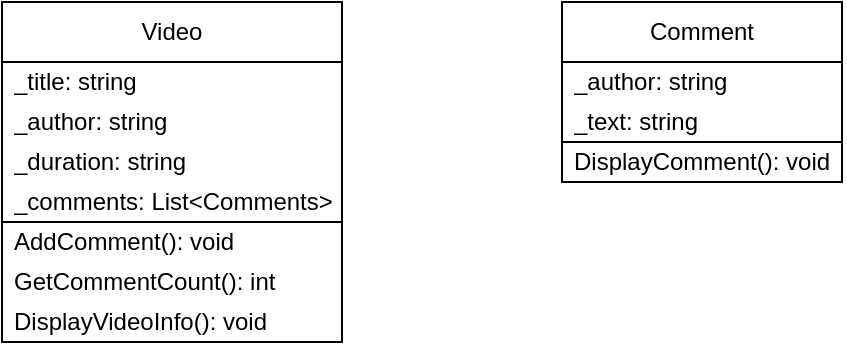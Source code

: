 <mxfile>
    <diagram id="CphQQEVGam2u7sUoaFXc" name="Page-1">
        <mxGraphModel dx="621" dy="485" grid="1" gridSize="10" guides="1" tooltips="1" connect="1" arrows="1" fold="1" page="1" pageScale="1" pageWidth="850" pageHeight="1100" math="0" shadow="0">
            <root>
                <mxCell id="0"/>
                <mxCell id="1" parent="0"/>
                <mxCell id="2" value="Video" style="swimlane;fontStyle=0;childLayout=stackLayout;horizontal=1;startSize=30;horizontalStack=0;resizeParent=1;resizeParentMax=0;resizeLast=0;collapsible=1;marginBottom=0;whiteSpace=wrap;html=1;" vertex="1" parent="1">
                    <mxGeometry x="200" y="520" width="170" height="170" as="geometry">
                        <mxRectangle x="40" y="520" width="80" height="30" as="alternateBounds"/>
                    </mxGeometry>
                </mxCell>
                <mxCell id="3" value="_title: string" style="text;strokeColor=none;fillColor=none;align=left;verticalAlign=middle;spacingLeft=4;spacingRight=4;overflow=hidden;points=[[0,0.5],[1,0.5]];portConstraint=eastwest;rotatable=0;whiteSpace=wrap;html=1;" vertex="1" parent="2">
                    <mxGeometry y="30" width="170" height="20" as="geometry"/>
                </mxCell>
                <mxCell id="4" value="_author: string" style="text;strokeColor=none;fillColor=none;align=left;verticalAlign=middle;spacingLeft=4;spacingRight=4;overflow=hidden;points=[[0,0.5],[1,0.5]];portConstraint=eastwest;rotatable=0;whiteSpace=wrap;html=1;" vertex="1" parent="2">
                    <mxGeometry y="50" width="170" height="20" as="geometry"/>
                </mxCell>
                <mxCell id="5" value="_duration: string" style="text;strokeColor=none;fillColor=none;align=left;verticalAlign=middle;spacingLeft=4;spacingRight=4;overflow=hidden;points=[[0,0.5],[1,0.5]];portConstraint=eastwest;rotatable=0;whiteSpace=wrap;html=1;" vertex="1" parent="2">
                    <mxGeometry y="70" width="170" height="20" as="geometry"/>
                </mxCell>
                <mxCell id="6" value="_comments: List&amp;lt;Comments&amp;gt;" style="text;strokeColor=none;fillColor=none;align=left;verticalAlign=middle;spacingLeft=4;spacingRight=4;overflow=hidden;points=[[0,0.5],[1,0.5]];portConstraint=eastwest;rotatable=0;whiteSpace=wrap;html=1;" vertex="1" parent="2">
                    <mxGeometry y="90" width="170" height="20" as="geometry"/>
                </mxCell>
                <mxCell id="7" value="" style="endArrow=none;html=1;" edge="1" parent="2">
                    <mxGeometry width="50" height="50" relative="1" as="geometry">
                        <mxPoint y="110" as="sourcePoint"/>
                        <mxPoint x="170" y="110" as="targetPoint"/>
                        <Array as="points">
                            <mxPoint x="70" y="110"/>
                        </Array>
                    </mxGeometry>
                </mxCell>
                <mxCell id="8" value="AddComment(): void" style="text;strokeColor=none;fillColor=none;align=left;verticalAlign=middle;spacingLeft=4;spacingRight=4;overflow=hidden;points=[[0,0.5],[1,0.5]];portConstraint=eastwest;rotatable=0;whiteSpace=wrap;html=1;" vertex="1" parent="2">
                    <mxGeometry y="110" width="170" height="20" as="geometry"/>
                </mxCell>
                <mxCell id="9" value="GetCommentCount(): int" style="text;strokeColor=none;fillColor=none;align=left;verticalAlign=middle;spacingLeft=4;spacingRight=4;overflow=hidden;points=[[0,0.5],[1,0.5]];portConstraint=eastwest;rotatable=0;whiteSpace=wrap;html=1;" vertex="1" parent="2">
                    <mxGeometry y="130" width="170" height="20" as="geometry"/>
                </mxCell>
                <mxCell id="23" value="DisplayVideoInfo(): void" style="text;strokeColor=none;fillColor=none;align=left;verticalAlign=middle;spacingLeft=4;spacingRight=4;overflow=hidden;points=[[0,0.5],[1,0.5]];portConstraint=eastwest;rotatable=0;whiteSpace=wrap;html=1;" vertex="1" parent="2">
                    <mxGeometry y="150" width="170" height="20" as="geometry"/>
                </mxCell>
                <mxCell id="10" value="Comment" style="swimlane;fontStyle=0;childLayout=stackLayout;horizontal=1;startSize=30;horizontalStack=0;resizeParent=1;resizeParentMax=0;resizeLast=0;collapsible=1;marginBottom=0;whiteSpace=wrap;html=1;" vertex="1" parent="1">
                    <mxGeometry x="480" y="520" width="140" height="90" as="geometry">
                        <mxRectangle x="40" y="520" width="80" height="30" as="alternateBounds"/>
                    </mxGeometry>
                </mxCell>
                <mxCell id="12" value="_author: string" style="text;strokeColor=none;fillColor=none;align=left;verticalAlign=middle;spacingLeft=4;spacingRight=4;overflow=hidden;points=[[0,0.5],[1,0.5]];portConstraint=eastwest;rotatable=0;whiteSpace=wrap;html=1;" vertex="1" parent="10">
                    <mxGeometry y="30" width="140" height="20" as="geometry"/>
                </mxCell>
                <mxCell id="13" value="_text: string" style="text;strokeColor=none;fillColor=none;align=left;verticalAlign=middle;spacingLeft=4;spacingRight=4;overflow=hidden;points=[[0,0.5],[1,0.5]];portConstraint=eastwest;rotatable=0;whiteSpace=wrap;html=1;" vertex="1" parent="10">
                    <mxGeometry y="50" width="140" height="20" as="geometry"/>
                </mxCell>
                <mxCell id="15" value="" style="endArrow=none;html=1;" edge="1" parent="10">
                    <mxGeometry width="50" height="50" relative="1" as="geometry">
                        <mxPoint y="70" as="sourcePoint"/>
                        <mxPoint x="140" y="70" as="targetPoint"/>
                        <Array as="points">
                            <mxPoint x="70" y="70"/>
                        </Array>
                    </mxGeometry>
                </mxCell>
                <mxCell id="16" value="DisplayComment(): void" style="text;strokeColor=none;fillColor=none;align=left;verticalAlign=middle;spacingLeft=4;spacingRight=4;overflow=hidden;points=[[0,0.5],[1,0.5]];portConstraint=eastwest;rotatable=0;whiteSpace=wrap;html=1;" vertex="1" parent="10">
                    <mxGeometry y="70" width="140" height="20" as="geometry"/>
                </mxCell>
            </root>
        </mxGraphModel>
    </diagram>
</mxfile>